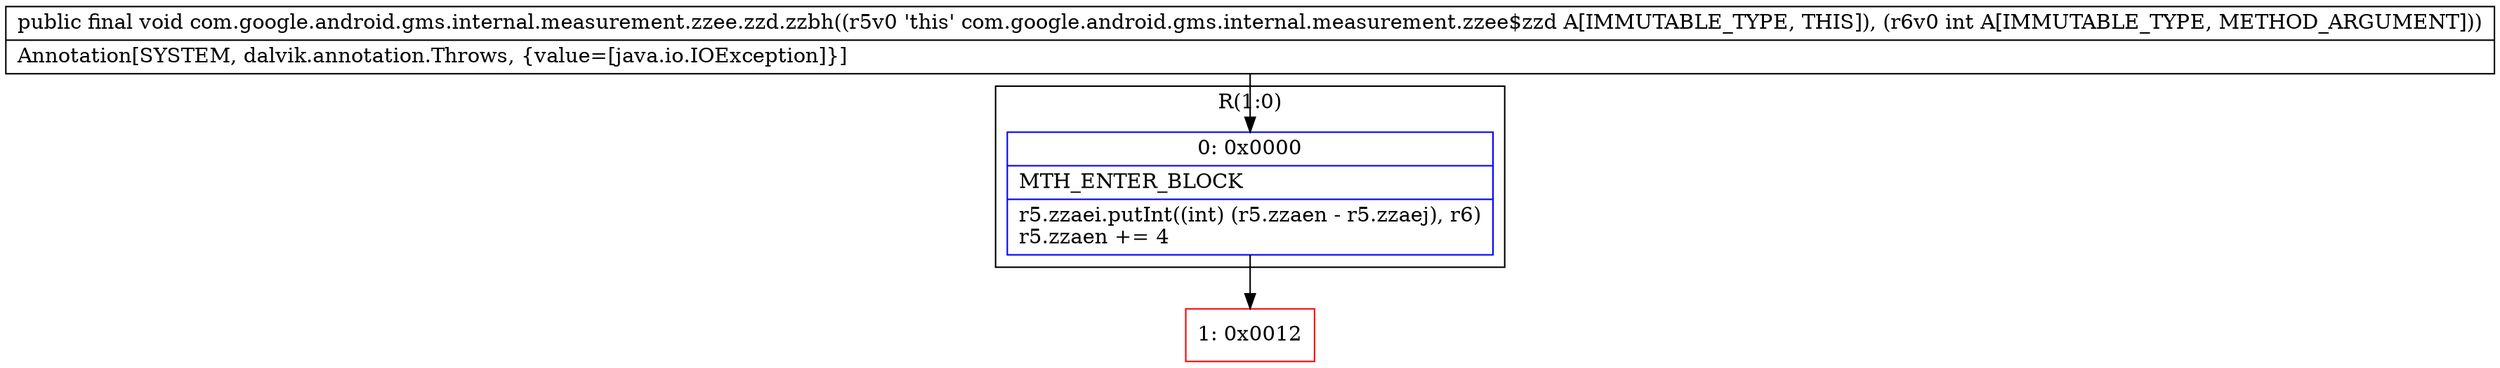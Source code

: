 digraph "CFG forcom.google.android.gms.internal.measurement.zzee.zzd.zzbh(I)V" {
subgraph cluster_Region_1631406624 {
label = "R(1:0)";
node [shape=record,color=blue];
Node_0 [shape=record,label="{0\:\ 0x0000|MTH_ENTER_BLOCK\l|r5.zzaei.putInt((int) (r5.zzaen \- r5.zzaej), r6)\lr5.zzaen += 4\l}"];
}
Node_1 [shape=record,color=red,label="{1\:\ 0x0012}"];
MethodNode[shape=record,label="{public final void com.google.android.gms.internal.measurement.zzee.zzd.zzbh((r5v0 'this' com.google.android.gms.internal.measurement.zzee$zzd A[IMMUTABLE_TYPE, THIS]), (r6v0 int A[IMMUTABLE_TYPE, METHOD_ARGUMENT]))  | Annotation[SYSTEM, dalvik.annotation.Throws, \{value=[java.io.IOException]\}]\l}"];
MethodNode -> Node_0;
Node_0 -> Node_1;
}


